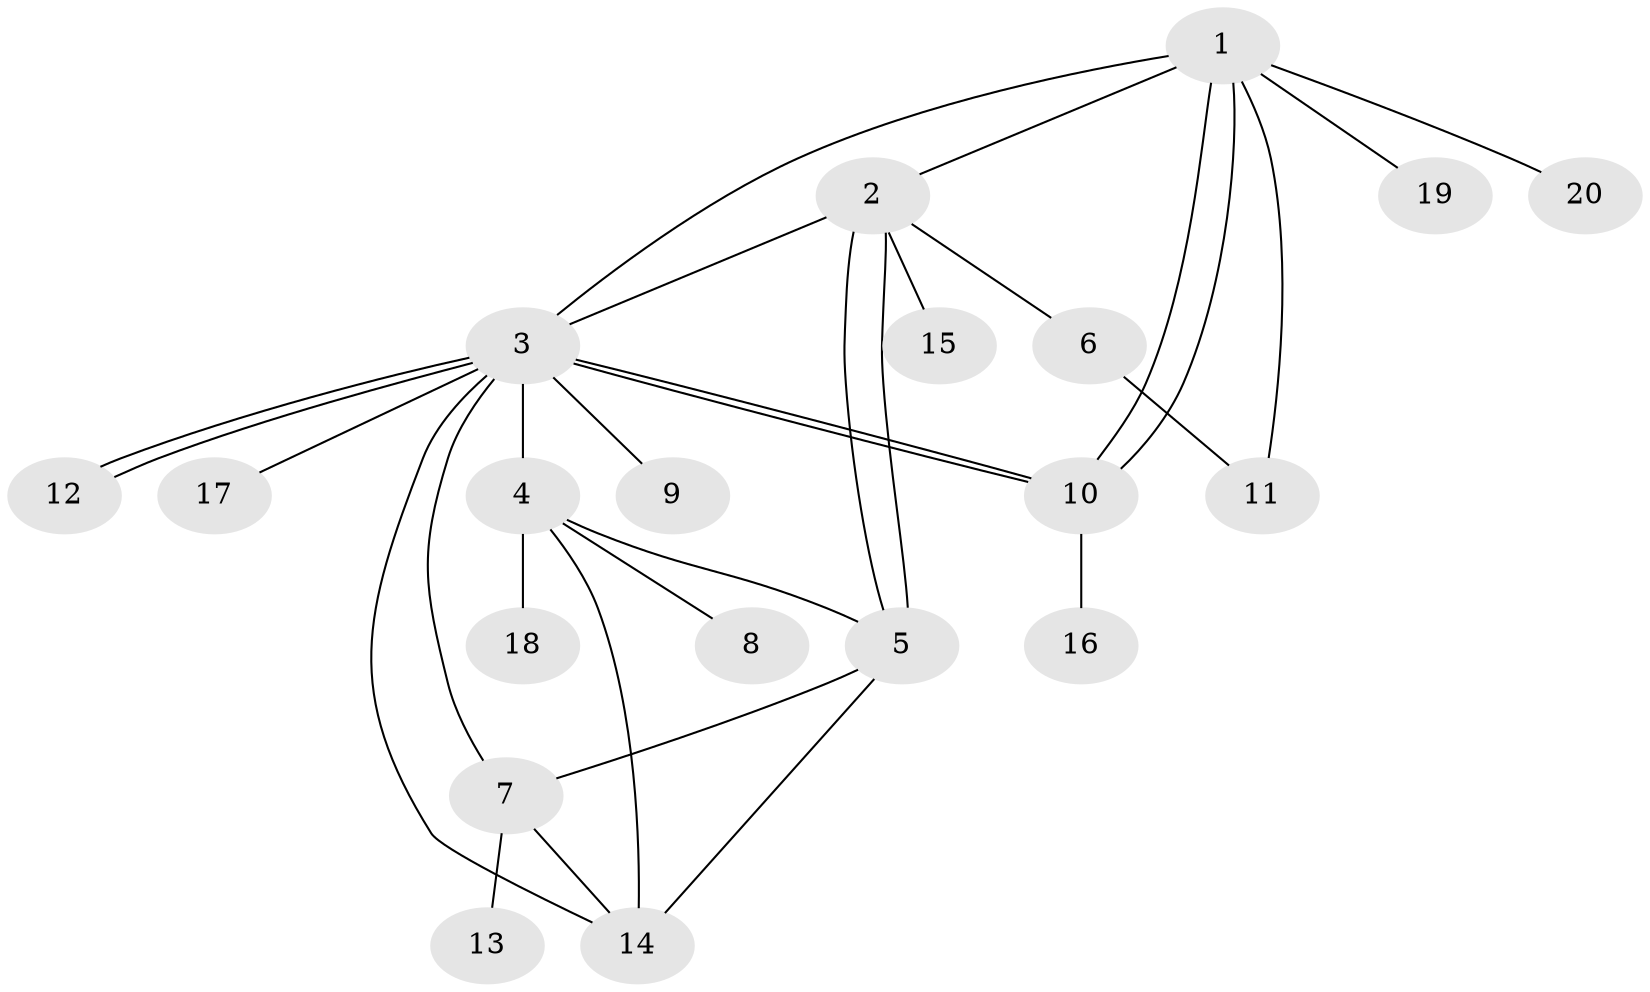 // Generated by graph-tools (version 1.1) at 2025/46/02/15/25 05:46:28]
// undirected, 20 vertices, 31 edges
graph export_dot {
graph [start="1"]
  node [color=gray90,style=filled];
  1;
  2;
  3;
  4;
  5;
  6;
  7;
  8;
  9;
  10;
  11;
  12;
  13;
  14;
  15;
  16;
  17;
  18;
  19;
  20;
  1 -- 2;
  1 -- 3;
  1 -- 10;
  1 -- 10;
  1 -- 11;
  1 -- 19;
  1 -- 20;
  2 -- 3;
  2 -- 5;
  2 -- 5;
  2 -- 6;
  2 -- 15;
  3 -- 4;
  3 -- 7;
  3 -- 9;
  3 -- 10;
  3 -- 10;
  3 -- 12;
  3 -- 12;
  3 -- 14;
  3 -- 17;
  4 -- 5;
  4 -- 8;
  4 -- 14;
  4 -- 18;
  5 -- 7;
  5 -- 14;
  6 -- 11;
  7 -- 13;
  7 -- 14;
  10 -- 16;
}
